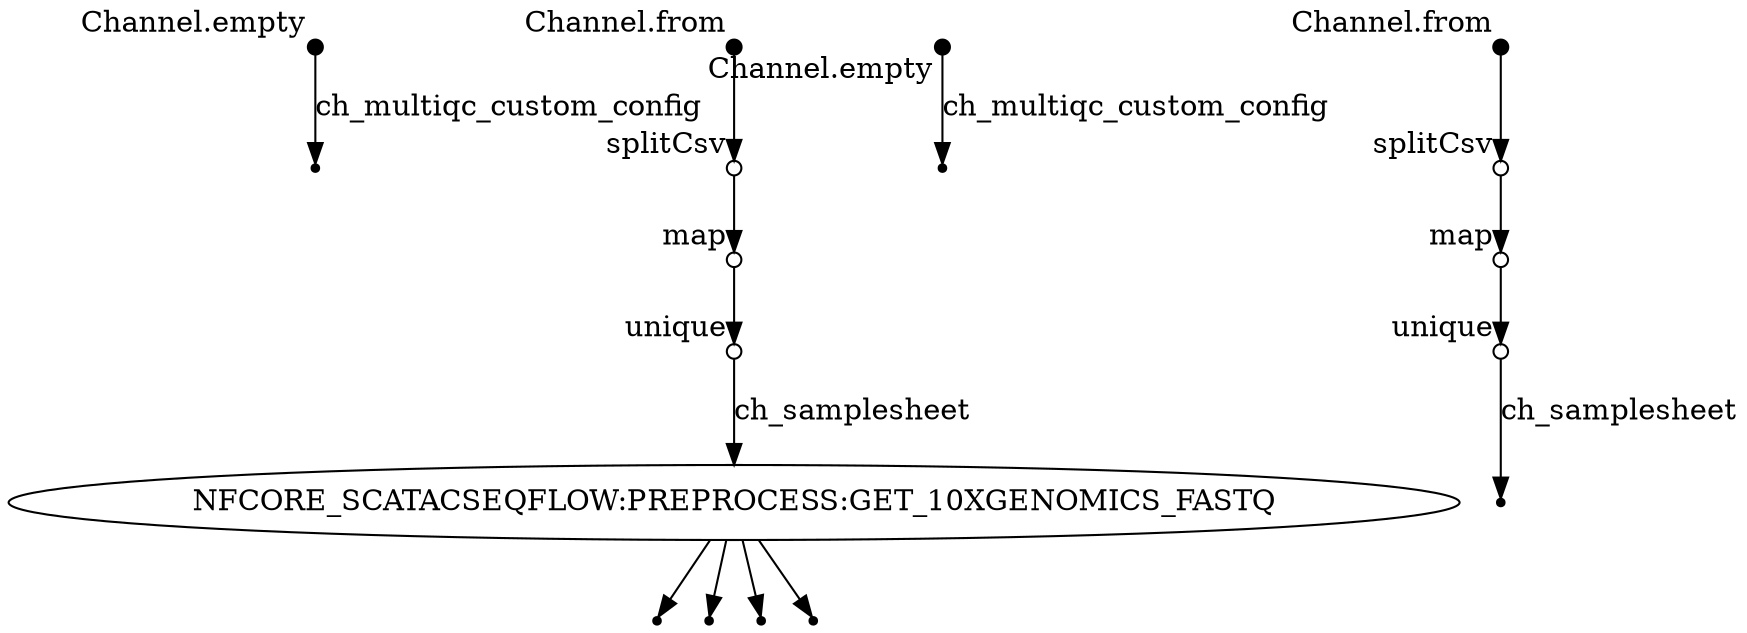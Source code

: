 digraph "pipeline_dag_20210707_213439" {
p0 [shape=point,label="",fixedsize=true,width=0.1,xlabel="Channel.empty"];
p1 [shape=point];
p0 -> p1 [label="ch_multiqc_custom_config"];

p2 [shape=point,label="",fixedsize=true,width=0.1,xlabel="Channel.from"];
p3 [shape=circle,label="",fixedsize=true,width=0.1,xlabel="splitCsv"];
p2 -> p3;

p3 [shape=circle,label="",fixedsize=true,width=0.1,xlabel="splitCsv"];
p4 [shape=circle,label="",fixedsize=true,width=0.1,xlabel="map"];
p3 -> p4;

p4 [shape=circle,label="",fixedsize=true,width=0.1,xlabel="map"];
p5 [shape=circle,label="",fixedsize=true,width=0.1,xlabel="unique"];
p4 -> p5;

p5 [shape=circle,label="",fixedsize=true,width=0.1,xlabel="unique"];
p13 [label="NFCORE_SCATACSEQFLOW:PREPROCESS:GET_10XGENOMICS_FASTQ"];
p5 -> p13 [label="ch_samplesheet"];

p6 [shape=point,label="",fixedsize=true,width=0.1,xlabel="Channel.empty"];
p7 [shape=point];
p6 -> p7 [label="ch_multiqc_custom_config"];

p8 [shape=point,label="",fixedsize=true,width=0.1,xlabel="Channel.from"];
p9 [shape=circle,label="",fixedsize=true,width=0.1,xlabel="splitCsv"];
p8 -> p9;

p9 [shape=circle,label="",fixedsize=true,width=0.1,xlabel="splitCsv"];
p10 [shape=circle,label="",fixedsize=true,width=0.1,xlabel="map"];
p9 -> p10;

p10 [shape=circle,label="",fixedsize=true,width=0.1,xlabel="map"];
p11 [shape=circle,label="",fixedsize=true,width=0.1,xlabel="unique"];
p10 -> p11;

p11 [shape=circle,label="",fixedsize=true,width=0.1,xlabel="unique"];
p12 [shape=point];
p11 -> p12 [label="ch_samplesheet"];

p13 [label="NFCORE_SCATACSEQFLOW:PREPROCESS:GET_10XGENOMICS_FASTQ"];
p17 [shape=point];
p13 -> p17;

p13 [label="NFCORE_SCATACSEQFLOW:PREPROCESS:GET_10XGENOMICS_FASTQ"];
p16 [shape=point];
p13 -> p16;

p13 [label="NFCORE_SCATACSEQFLOW:PREPROCESS:GET_10XGENOMICS_FASTQ"];
p15 [shape=point];
p13 -> p15;

p13 [label="NFCORE_SCATACSEQFLOW:PREPROCESS:GET_10XGENOMICS_FASTQ"];
p14 [shape=point];
p13 -> p14;

}
